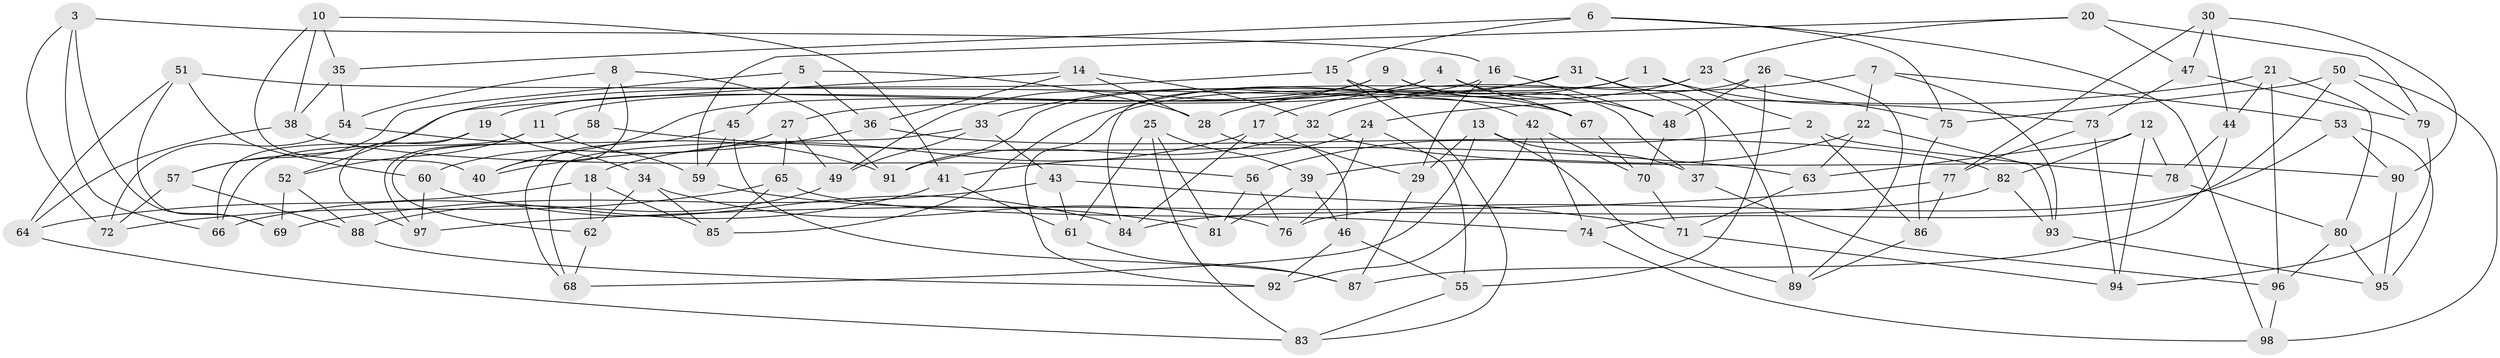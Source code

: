 // coarse degree distribution, {4: 0.3050847457627119, 6: 0.559322033898305, 5: 0.1016949152542373, 3: 0.03389830508474576}
// Generated by graph-tools (version 1.1) at 2025/42/03/06/25 10:42:22]
// undirected, 98 vertices, 196 edges
graph export_dot {
graph [start="1"]
  node [color=gray90,style=filled];
  1;
  2;
  3;
  4;
  5;
  6;
  7;
  8;
  9;
  10;
  11;
  12;
  13;
  14;
  15;
  16;
  17;
  18;
  19;
  20;
  21;
  22;
  23;
  24;
  25;
  26;
  27;
  28;
  29;
  30;
  31;
  32;
  33;
  34;
  35;
  36;
  37;
  38;
  39;
  40;
  41;
  42;
  43;
  44;
  45;
  46;
  47;
  48;
  49;
  50;
  51;
  52;
  53;
  54;
  55;
  56;
  57;
  58;
  59;
  60;
  61;
  62;
  63;
  64;
  65;
  66;
  67;
  68;
  69;
  70;
  71;
  72;
  73;
  74;
  75;
  76;
  77;
  78;
  79;
  80;
  81;
  82;
  83;
  84;
  85;
  86;
  87;
  88;
  89;
  90;
  91;
  92;
  93;
  94;
  95;
  96;
  97;
  98;
  1 -- 85;
  1 -- 2;
  1 -- 73;
  1 -- 91;
  2 -- 78;
  2 -- 86;
  2 -- 56;
  3 -- 66;
  3 -- 16;
  3 -- 72;
  3 -- 69;
  4 -- 40;
  4 -- 11;
  4 -- 48;
  4 -- 67;
  5 -- 57;
  5 -- 28;
  5 -- 36;
  5 -- 45;
  6 -- 75;
  6 -- 98;
  6 -- 15;
  6 -- 35;
  7 -- 17;
  7 -- 93;
  7 -- 53;
  7 -- 22;
  8 -- 40;
  8 -- 54;
  8 -- 58;
  8 -- 91;
  9 -- 49;
  9 -- 37;
  9 -- 67;
  9 -- 19;
  10 -- 38;
  10 -- 35;
  10 -- 41;
  10 -- 40;
  11 -- 66;
  11 -- 59;
  11 -- 52;
  12 -- 63;
  12 -- 94;
  12 -- 82;
  12 -- 78;
  13 -- 37;
  13 -- 29;
  13 -- 68;
  13 -- 89;
  14 -- 52;
  14 -- 32;
  14 -- 36;
  14 -- 28;
  15 -- 83;
  15 -- 42;
  15 -- 57;
  16 -- 29;
  16 -- 48;
  16 -- 27;
  17 -- 18;
  17 -- 29;
  17 -- 84;
  18 -- 62;
  18 -- 64;
  18 -- 85;
  19 -- 66;
  19 -- 34;
  19 -- 97;
  20 -- 23;
  20 -- 47;
  20 -- 59;
  20 -- 79;
  21 -- 80;
  21 -- 96;
  21 -- 44;
  21 -- 24;
  22 -- 93;
  22 -- 63;
  22 -- 39;
  23 -- 75;
  23 -- 84;
  23 -- 28;
  24 -- 76;
  24 -- 55;
  24 -- 41;
  25 -- 81;
  25 -- 61;
  25 -- 83;
  25 -- 39;
  26 -- 55;
  26 -- 89;
  26 -- 92;
  26 -- 48;
  27 -- 65;
  27 -- 60;
  27 -- 49;
  28 -- 46;
  29 -- 87;
  30 -- 77;
  30 -- 90;
  30 -- 44;
  30 -- 47;
  31 -- 33;
  31 -- 89;
  31 -- 37;
  31 -- 32;
  32 -- 90;
  32 -- 91;
  33 -- 49;
  33 -- 43;
  33 -- 68;
  34 -- 85;
  34 -- 76;
  34 -- 62;
  35 -- 54;
  35 -- 38;
  36 -- 82;
  36 -- 40;
  37 -- 96;
  38 -- 56;
  38 -- 64;
  39 -- 81;
  39 -- 46;
  41 -- 66;
  41 -- 61;
  42 -- 70;
  42 -- 74;
  42 -- 92;
  43 -- 71;
  43 -- 69;
  43 -- 61;
  44 -- 78;
  44 -- 87;
  45 -- 59;
  45 -- 87;
  45 -- 68;
  46 -- 55;
  46 -- 92;
  47 -- 79;
  47 -- 73;
  48 -- 70;
  49 -- 88;
  50 -- 79;
  50 -- 75;
  50 -- 74;
  50 -- 98;
  51 -- 60;
  51 -- 64;
  51 -- 67;
  51 -- 69;
  52 -- 69;
  52 -- 88;
  53 -- 90;
  53 -- 95;
  53 -- 76;
  54 -- 91;
  54 -- 72;
  55 -- 83;
  56 -- 81;
  56 -- 76;
  57 -- 88;
  57 -- 72;
  58 -- 62;
  58 -- 97;
  58 -- 63;
  59 -- 81;
  60 -- 84;
  60 -- 97;
  61 -- 87;
  62 -- 68;
  63 -- 71;
  64 -- 83;
  65 -- 85;
  65 -- 74;
  65 -- 72;
  67 -- 70;
  70 -- 71;
  71 -- 94;
  73 -- 77;
  73 -- 94;
  74 -- 98;
  75 -- 86;
  77 -- 86;
  77 -- 97;
  78 -- 80;
  79 -- 94;
  80 -- 96;
  80 -- 95;
  82 -- 93;
  82 -- 84;
  86 -- 89;
  88 -- 92;
  90 -- 95;
  93 -- 95;
  96 -- 98;
}
